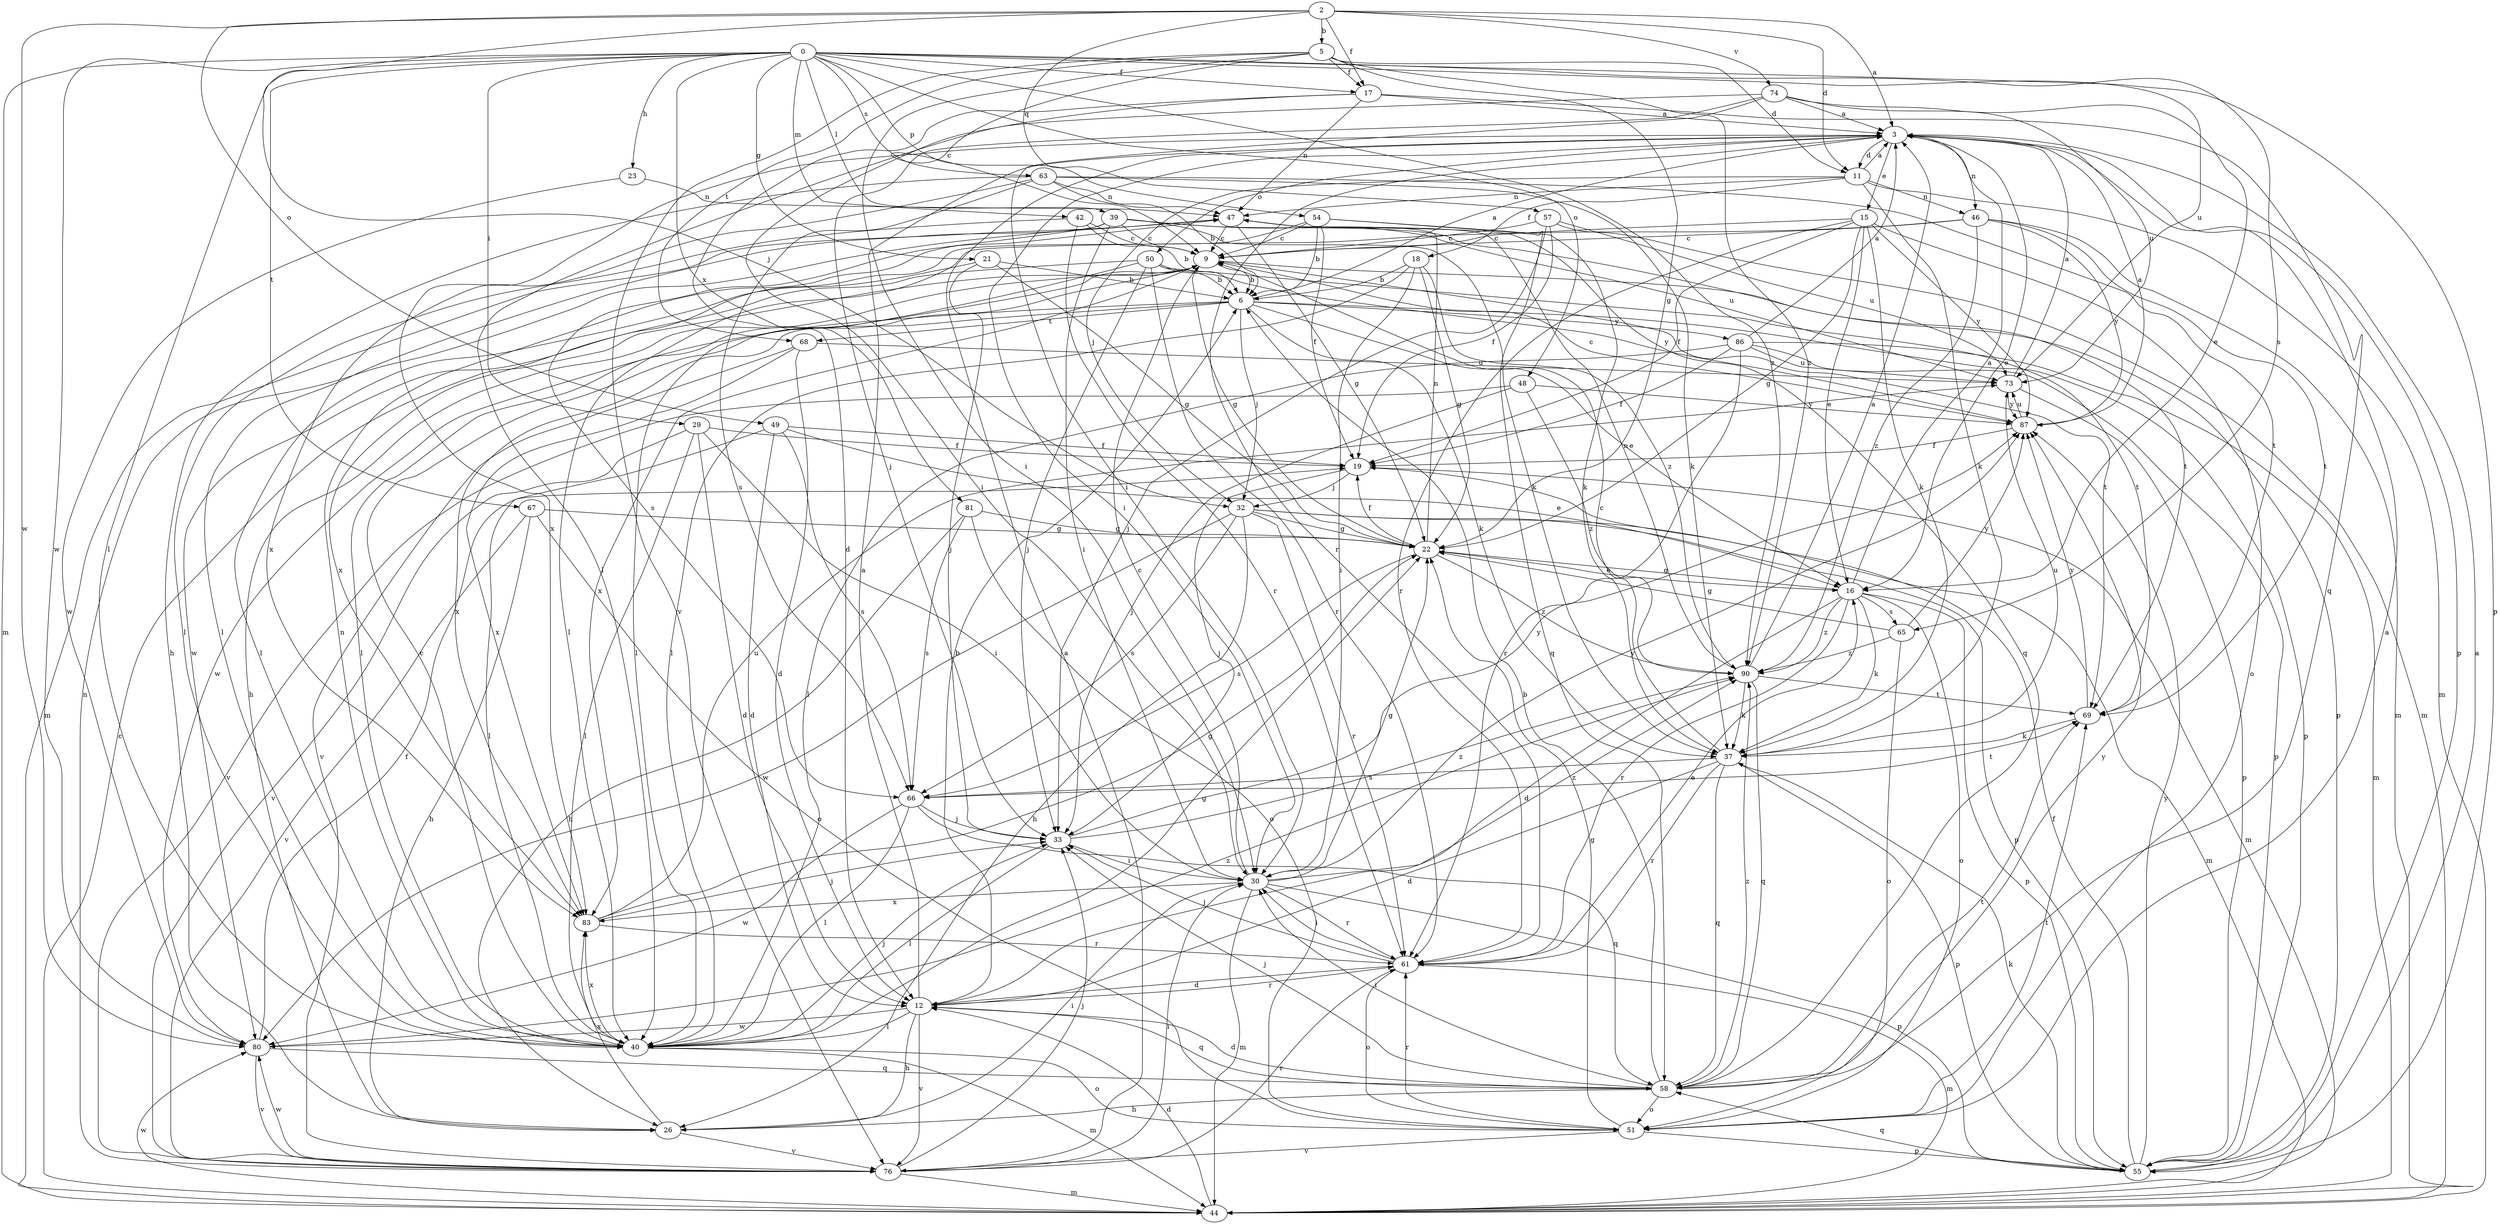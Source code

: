 strict digraph  {
0;
2;
3;
5;
6;
9;
11;
12;
15;
16;
17;
18;
19;
21;
22;
23;
26;
29;
30;
32;
33;
37;
39;
40;
42;
44;
46;
47;
48;
49;
50;
51;
54;
55;
57;
58;
61;
63;
65;
66;
67;
68;
69;
73;
74;
76;
80;
81;
83;
86;
87;
90;
0 -> 17  [label=f];
0 -> 21  [label=g];
0 -> 23  [label=h];
0 -> 29  [label=i];
0 -> 39  [label=l];
0 -> 40  [label=l];
0 -> 42  [label=m];
0 -> 44  [label=m];
0 -> 48  [label=o];
0 -> 54  [label=p];
0 -> 55  [label=p];
0 -> 63  [label=s];
0 -> 65  [label=s];
0 -> 67  [label=t];
0 -> 73  [label=u];
0 -> 80  [label=w];
0 -> 81  [label=x];
0 -> 90  [label=z];
2 -> 3  [label=a];
2 -> 5  [label=b];
2 -> 11  [label=d];
2 -> 17  [label=f];
2 -> 32  [label=j];
2 -> 49  [label=o];
2 -> 57  [label=q];
2 -> 74  [label=v];
2 -> 80  [label=w];
3 -> 11  [label=d];
3 -> 15  [label=e];
3 -> 16  [label=e];
3 -> 30  [label=i];
3 -> 46  [label=n];
3 -> 50  [label=o];
3 -> 55  [label=p];
3 -> 61  [label=r];
3 -> 83  [label=x];
5 -> 9  [label=c];
5 -> 11  [label=d];
5 -> 17  [label=f];
5 -> 22  [label=g];
5 -> 30  [label=i];
5 -> 68  [label=t];
5 -> 76  [label=v];
5 -> 90  [label=z];
6 -> 3  [label=a];
6 -> 16  [label=e];
6 -> 32  [label=j];
6 -> 37  [label=k];
6 -> 55  [label=p];
6 -> 68  [label=t];
6 -> 80  [label=w];
6 -> 83  [label=x];
6 -> 86  [label=y];
9 -> 6  [label=b];
9 -> 22  [label=g];
9 -> 26  [label=h];
9 -> 40  [label=l];
9 -> 55  [label=p];
9 -> 69  [label=t];
9 -> 83  [label=x];
11 -> 3  [label=a];
11 -> 18  [label=f];
11 -> 32  [label=j];
11 -> 37  [label=k];
11 -> 44  [label=m];
11 -> 46  [label=n];
11 -> 47  [label=n];
12 -> 3  [label=a];
12 -> 6  [label=b];
12 -> 26  [label=h];
12 -> 40  [label=l];
12 -> 58  [label=q];
12 -> 61  [label=r];
12 -> 76  [label=v];
12 -> 80  [label=w];
15 -> 9  [label=c];
15 -> 16  [label=e];
15 -> 19  [label=f];
15 -> 22  [label=g];
15 -> 37  [label=k];
15 -> 51  [label=o];
15 -> 61  [label=r];
15 -> 87  [label=y];
16 -> 3  [label=a];
16 -> 12  [label=d];
16 -> 22  [label=g];
16 -> 37  [label=k];
16 -> 51  [label=o];
16 -> 55  [label=p];
16 -> 61  [label=r];
16 -> 65  [label=s];
16 -> 90  [label=z];
17 -> 3  [label=a];
17 -> 12  [label=d];
17 -> 30  [label=i];
17 -> 47  [label=n];
17 -> 58  [label=q];
18 -> 6  [label=b];
18 -> 22  [label=g];
18 -> 30  [label=i];
18 -> 40  [label=l];
18 -> 90  [label=z];
19 -> 32  [label=j];
19 -> 33  [label=j];
19 -> 44  [label=m];
21 -> 6  [label=b];
21 -> 22  [label=g];
21 -> 33  [label=j];
21 -> 40  [label=l];
22 -> 16  [label=e];
22 -> 19  [label=f];
22 -> 47  [label=n];
22 -> 66  [label=s];
22 -> 90  [label=z];
23 -> 47  [label=n];
23 -> 80  [label=w];
26 -> 30  [label=i];
26 -> 76  [label=v];
26 -> 83  [label=x];
29 -> 12  [label=d];
29 -> 19  [label=f];
29 -> 30  [label=i];
29 -> 40  [label=l];
29 -> 76  [label=v];
30 -> 9  [label=c];
30 -> 22  [label=g];
30 -> 44  [label=m];
30 -> 55  [label=p];
30 -> 61  [label=r];
30 -> 83  [label=x];
30 -> 87  [label=y];
30 -> 90  [label=z];
32 -> 22  [label=g];
32 -> 26  [label=h];
32 -> 44  [label=m];
32 -> 55  [label=p];
32 -> 61  [label=r];
32 -> 66  [label=s];
32 -> 80  [label=w];
33 -> 30  [label=i];
33 -> 40  [label=l];
33 -> 87  [label=y];
33 -> 90  [label=z];
37 -> 9  [label=c];
37 -> 12  [label=d];
37 -> 55  [label=p];
37 -> 58  [label=q];
37 -> 61  [label=r];
37 -> 66  [label=s];
37 -> 73  [label=u];
39 -> 9  [label=c];
39 -> 30  [label=i];
39 -> 37  [label=k];
39 -> 40  [label=l];
39 -> 66  [label=s];
39 -> 69  [label=t];
39 -> 73  [label=u];
40 -> 9  [label=c];
40 -> 22  [label=g];
40 -> 33  [label=j];
40 -> 44  [label=m];
40 -> 47  [label=n];
40 -> 51  [label=o];
40 -> 83  [label=x];
42 -> 6  [label=b];
42 -> 9  [label=c];
42 -> 40  [label=l];
42 -> 61  [label=r];
44 -> 9  [label=c];
44 -> 12  [label=d];
44 -> 80  [label=w];
46 -> 9  [label=c];
46 -> 40  [label=l];
46 -> 44  [label=m];
46 -> 69  [label=t];
46 -> 87  [label=y];
46 -> 90  [label=z];
47 -> 9  [label=c];
47 -> 22  [label=g];
47 -> 44  [label=m];
47 -> 58  [label=q];
48 -> 33  [label=j];
48 -> 76  [label=v];
48 -> 87  [label=y];
48 -> 90  [label=z];
49 -> 12  [label=d];
49 -> 16  [label=e];
49 -> 19  [label=f];
49 -> 40  [label=l];
49 -> 66  [label=s];
50 -> 6  [label=b];
50 -> 33  [label=j];
50 -> 40  [label=l];
50 -> 61  [label=r];
50 -> 69  [label=t];
50 -> 80  [label=w];
50 -> 87  [label=y];
51 -> 3  [label=a];
51 -> 22  [label=g];
51 -> 55  [label=p];
51 -> 61  [label=r];
51 -> 69  [label=t];
51 -> 76  [label=v];
54 -> 6  [label=b];
54 -> 9  [label=c];
54 -> 19  [label=f];
54 -> 37  [label=k];
54 -> 58  [label=q];
54 -> 83  [label=x];
55 -> 3  [label=a];
55 -> 19  [label=f];
55 -> 37  [label=k];
55 -> 58  [label=q];
55 -> 87  [label=y];
57 -> 9  [label=c];
57 -> 19  [label=f];
57 -> 33  [label=j];
57 -> 44  [label=m];
57 -> 73  [label=u];
58 -> 6  [label=b];
58 -> 12  [label=d];
58 -> 26  [label=h];
58 -> 30  [label=i];
58 -> 33  [label=j];
58 -> 51  [label=o];
58 -> 69  [label=t];
58 -> 87  [label=y];
58 -> 90  [label=z];
61 -> 12  [label=d];
61 -> 16  [label=e];
61 -> 30  [label=i];
61 -> 33  [label=j];
61 -> 44  [label=m];
61 -> 51  [label=o];
63 -> 6  [label=b];
63 -> 26  [label=h];
63 -> 37  [label=k];
63 -> 47  [label=n];
63 -> 66  [label=s];
63 -> 69  [label=t];
63 -> 83  [label=x];
65 -> 22  [label=g];
65 -> 51  [label=o];
65 -> 87  [label=y];
65 -> 90  [label=z];
66 -> 33  [label=j];
66 -> 40  [label=l];
66 -> 58  [label=q];
66 -> 69  [label=t];
66 -> 80  [label=w];
67 -> 22  [label=g];
67 -> 26  [label=h];
67 -> 51  [label=o];
67 -> 76  [label=v];
68 -> 12  [label=d];
68 -> 73  [label=u];
68 -> 76  [label=v];
68 -> 83  [label=x];
69 -> 37  [label=k];
69 -> 87  [label=y];
73 -> 3  [label=a];
73 -> 55  [label=p];
73 -> 87  [label=y];
74 -> 3  [label=a];
74 -> 16  [label=e];
74 -> 30  [label=i];
74 -> 33  [label=j];
74 -> 40  [label=l];
74 -> 73  [label=u];
76 -> 3  [label=a];
76 -> 30  [label=i];
76 -> 33  [label=j];
76 -> 44  [label=m];
76 -> 47  [label=n];
76 -> 61  [label=r];
76 -> 80  [label=w];
80 -> 19  [label=f];
80 -> 58  [label=q];
80 -> 76  [label=v];
80 -> 90  [label=z];
81 -> 22  [label=g];
81 -> 26  [label=h];
81 -> 51  [label=o];
81 -> 66  [label=s];
83 -> 22  [label=g];
83 -> 33  [label=j];
83 -> 61  [label=r];
83 -> 73  [label=u];
86 -> 3  [label=a];
86 -> 19  [label=f];
86 -> 40  [label=l];
86 -> 44  [label=m];
86 -> 55  [label=p];
86 -> 61  [label=r];
86 -> 73  [label=u];
87 -> 3  [label=a];
87 -> 9  [label=c];
87 -> 19  [label=f];
87 -> 73  [label=u];
90 -> 3  [label=a];
90 -> 37  [label=k];
90 -> 47  [label=n];
90 -> 58  [label=q];
90 -> 69  [label=t];
}
